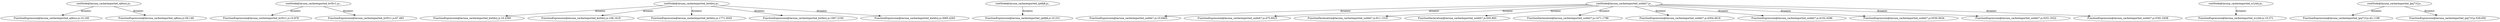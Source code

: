 digraph lacunaCG {
 "rootNode@lacuna_cache/exported_oj9xxo.js:," -> "FunctionExpression@lacuna_cache/exported_oj9xxo.js:10,160" [label="dynamic" ];
 "rootNode@lacuna_cache/exported_oj9xxo.js:," -> "FunctionExpression@lacuna_cache/exported_oj9xxo.js:59,149" [label="dynamic" ];
 "rootNode@lacuna_cache/exported_bvf2v1.js:," -> "FunctionExpression@lacuna_cache/exported_bvf2v1.js:10,878" [label="dynamic" ];
 "rootNode@lacuna_cache/exported_bvf2v1.js:," -> "FunctionExpression@lacuna_cache/exported_bvf2v1.js:67,483" [label="dynamic" ];
 "rootNode@lacuna_cache/exported_kwhbvj.js:," -> "FunctionExpression@lacuna_cache/exported_kwhbvj.js:10,4390" [label="dynamic" ];
 "rootNode@lacuna_cache/exported_kwhbvj.js:," -> "FunctionExpression@lacuna_cache/exported_kwhbvj.js:106,1618" [label="dynamic" ];
 "rootNode@lacuna_cache/exported_kwhbvj.js:," -> "FunctionExpression@lacuna_cache/exported_kwhbvj.js:1771,3045" [label="dynamic" ];
 "rootNode@lacuna_cache/exported_kwhbvj.js:," -> "FunctionExpression@lacuna_cache/exported_kwhbvj.js:1907,2193" [label="dynamic" ];
 "rootNode@lacuna_cache/exported_kwhbvj.js:," -> "FunctionExpression@lacuna_cache/exported_kwhbvj.js:3085,4263" [label="dynamic" ];
 "rootNode@lacuna_cache/exported_zje9j8.js:," -> "FunctionExpression@lacuna_cache/exported_zje9j8.js:10,231" [label="dynamic" ];
 "rootNode@lacuna_cache/exported_usbbh7.js:," -> "FunctionExpression@lacuna_cache/exported_usbbh7.js:10,6465" [label="dynamic" ];
 "rootNode@lacuna_cache/exported_usbbh7.js:," -> "FunctionExpression@lacuna_cache/exported_usbbh7.js:475,6023" [label="dynamic" ];
 "rootNode@lacuna_cache/exported_usbbh7.js:," -> "FunctionDeclaration@lacuna_cache/exported_usbbh7.js:911,1319" [label="dynamic" ];
 "rootNode@lacuna_cache/exported_usbbh7.js:," -> "FunctionDeclaration@lacuna_cache/exported_usbbh7.js:505,893" [label="dynamic" ];
 "rootNode@lacuna_cache/exported_usbbh7.js:," -> "FunctionDeclaration@lacuna_cache/exported_usbbh7.js:1471,1798" [label="dynamic" ];
 "rootNode@lacuna_cache/exported_usbbh7.js:," -> "FunctionExpression@lacuna_cache/exported_usbbh7.js:4304,4618" [label="dynamic" ];
 "rootNode@lacuna_cache/exported_usbbh7.js:," -> "FunctionExpression@lacuna_cache/exported_usbbh7.js:4102,4296" [label="dynamic" ];
 "rootNode@lacuna_cache/exported_usbbh7.js:," -> "FunctionExpression@lacuna_cache/exported_usbbh7.js:5530,5634" [label="dynamic" ];
 "rootNode@lacuna_cache/exported_usbbh7.js:," -> "FunctionExpression@lacuna_cache/exported_usbbh7.js:5251,5522" [label="dynamic" ];
 "rootNode@lacuna_cache/exported_usbbh7.js:," -> "FunctionExpression@lacuna_cache/exported_usbbh7.js:5391,5458" [label="dynamic" ];
 "rootNode@lacuna_cache/exported_n1yhlr.js:," -> "FunctionExpression@lacuna_cache/exported_n1yhlr.js:10,371" [label="dynamic" ];
 "rootNode@lacuna_cache/exported_ipq71f.js:," -> "FunctionExpression@lacuna_cache/exported_ipq71f.js:42,1108" [label="dynamic" ];
 "rootNode@lacuna_cache/exported_ipq71f.js:," -> "FunctionExpression@lacuna_cache/exported_ipq71f.js:529,650" [label="dynamic" ];
 }